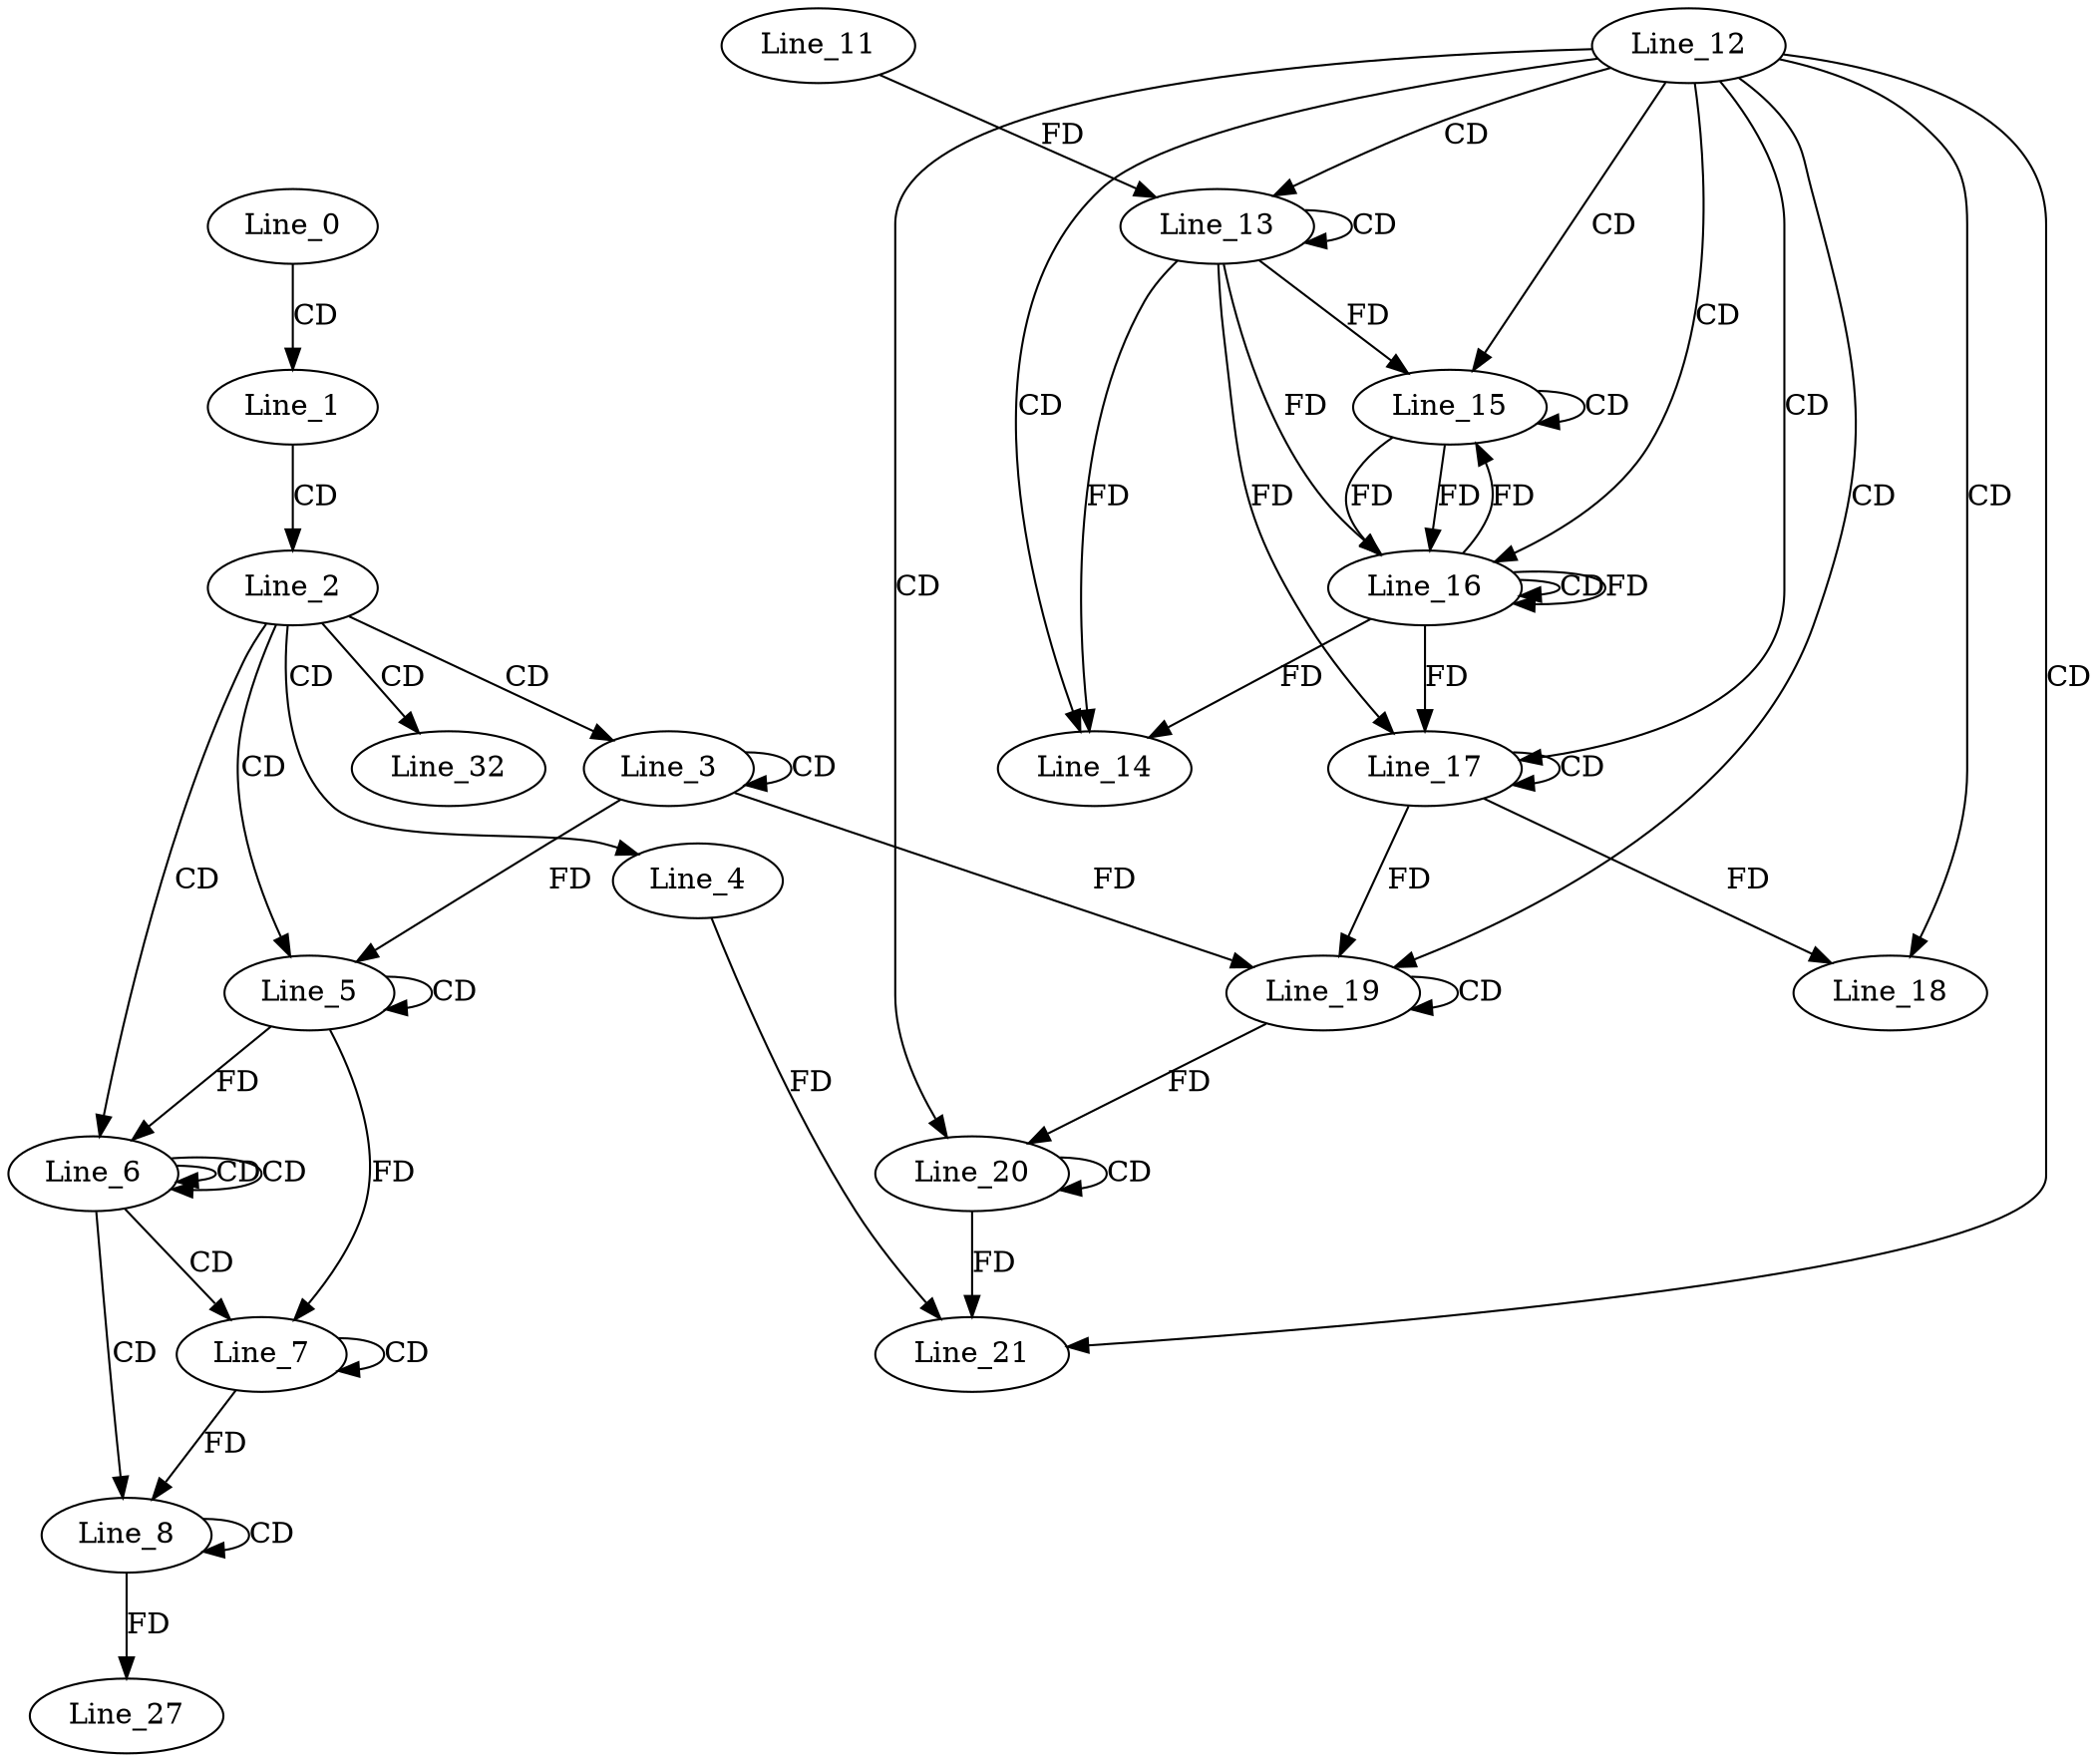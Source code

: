 digraph G {
  Line_0;
  Line_1;
  Line_2;
  Line_3;
  Line_3;
  Line_4;
  Line_5;
  Line_5;
  Line_6;
  Line_6;
  Line_7;
  Line_7;
  Line_8;
  Line_8;
  Line_12;
  Line_13;
  Line_13;
  Line_11;
  Line_14;
  Line_15;
  Line_15;
  Line_16;
  Line_16;
  Line_16;
  Line_17;
  Line_17;
  Line_18;
  Line_18;
  Line_19;
  Line_19;
  Line_20;
  Line_20;
  Line_21;
  Line_27;
  Line_32;
  Line_0 -> Line_1 [ label="CD" ];
  Line_1 -> Line_2 [ label="CD" ];
  Line_2 -> Line_3 [ label="CD" ];
  Line_3 -> Line_3 [ label="CD" ];
  Line_2 -> Line_4 [ label="CD" ];
  Line_2 -> Line_5 [ label="CD" ];
  Line_5 -> Line_5 [ label="CD" ];
  Line_3 -> Line_5 [ label="FD" ];
  Line_2 -> Line_6 [ label="CD" ];
  Line_6 -> Line_6 [ label="CD" ];
  Line_6 -> Line_6 [ label="CD" ];
  Line_5 -> Line_6 [ label="FD" ];
  Line_6 -> Line_7 [ label="CD" ];
  Line_7 -> Line_7 [ label="CD" ];
  Line_5 -> Line_7 [ label="FD" ];
  Line_6 -> Line_8 [ label="CD" ];
  Line_8 -> Line_8 [ label="CD" ];
  Line_7 -> Line_8 [ label="FD" ];
  Line_12 -> Line_13 [ label="CD" ];
  Line_13 -> Line_13 [ label="CD" ];
  Line_11 -> Line_13 [ label="FD" ];
  Line_12 -> Line_14 [ label="CD" ];
  Line_13 -> Line_14 [ label="FD" ];
  Line_12 -> Line_15 [ label="CD" ];
  Line_15 -> Line_15 [ label="CD" ];
  Line_13 -> Line_15 [ label="FD" ];
  Line_12 -> Line_16 [ label="CD" ];
  Line_15 -> Line_16 [ label="FD" ];
  Line_16 -> Line_16 [ label="CD" ];
  Line_13 -> Line_16 [ label="FD" ];
  Line_16 -> Line_16 [ label="FD" ];
  Line_15 -> Line_16 [ label="FD" ];
  Line_12 -> Line_17 [ label="CD" ];
  Line_17 -> Line_17 [ label="CD" ];
  Line_13 -> Line_17 [ label="FD" ];
  Line_16 -> Line_17 [ label="FD" ];
  Line_12 -> Line_18 [ label="CD" ];
  Line_17 -> Line_18 [ label="FD" ];
  Line_12 -> Line_19 [ label="CD" ];
  Line_19 -> Line_19 [ label="CD" ];
  Line_17 -> Line_19 [ label="FD" ];
  Line_3 -> Line_19 [ label="FD" ];
  Line_12 -> Line_20 [ label="CD" ];
  Line_20 -> Line_20 [ label="CD" ];
  Line_19 -> Line_20 [ label="FD" ];
  Line_12 -> Line_21 [ label="CD" ];
  Line_4 -> Line_21 [ label="FD" ];
  Line_20 -> Line_21 [ label="FD" ];
  Line_8 -> Line_27 [ label="FD" ];
  Line_2 -> Line_32 [ label="CD" ];
  Line_16 -> Line_14 [ label="FD" ];
  Line_16 -> Line_15 [ label="FD" ];
}
